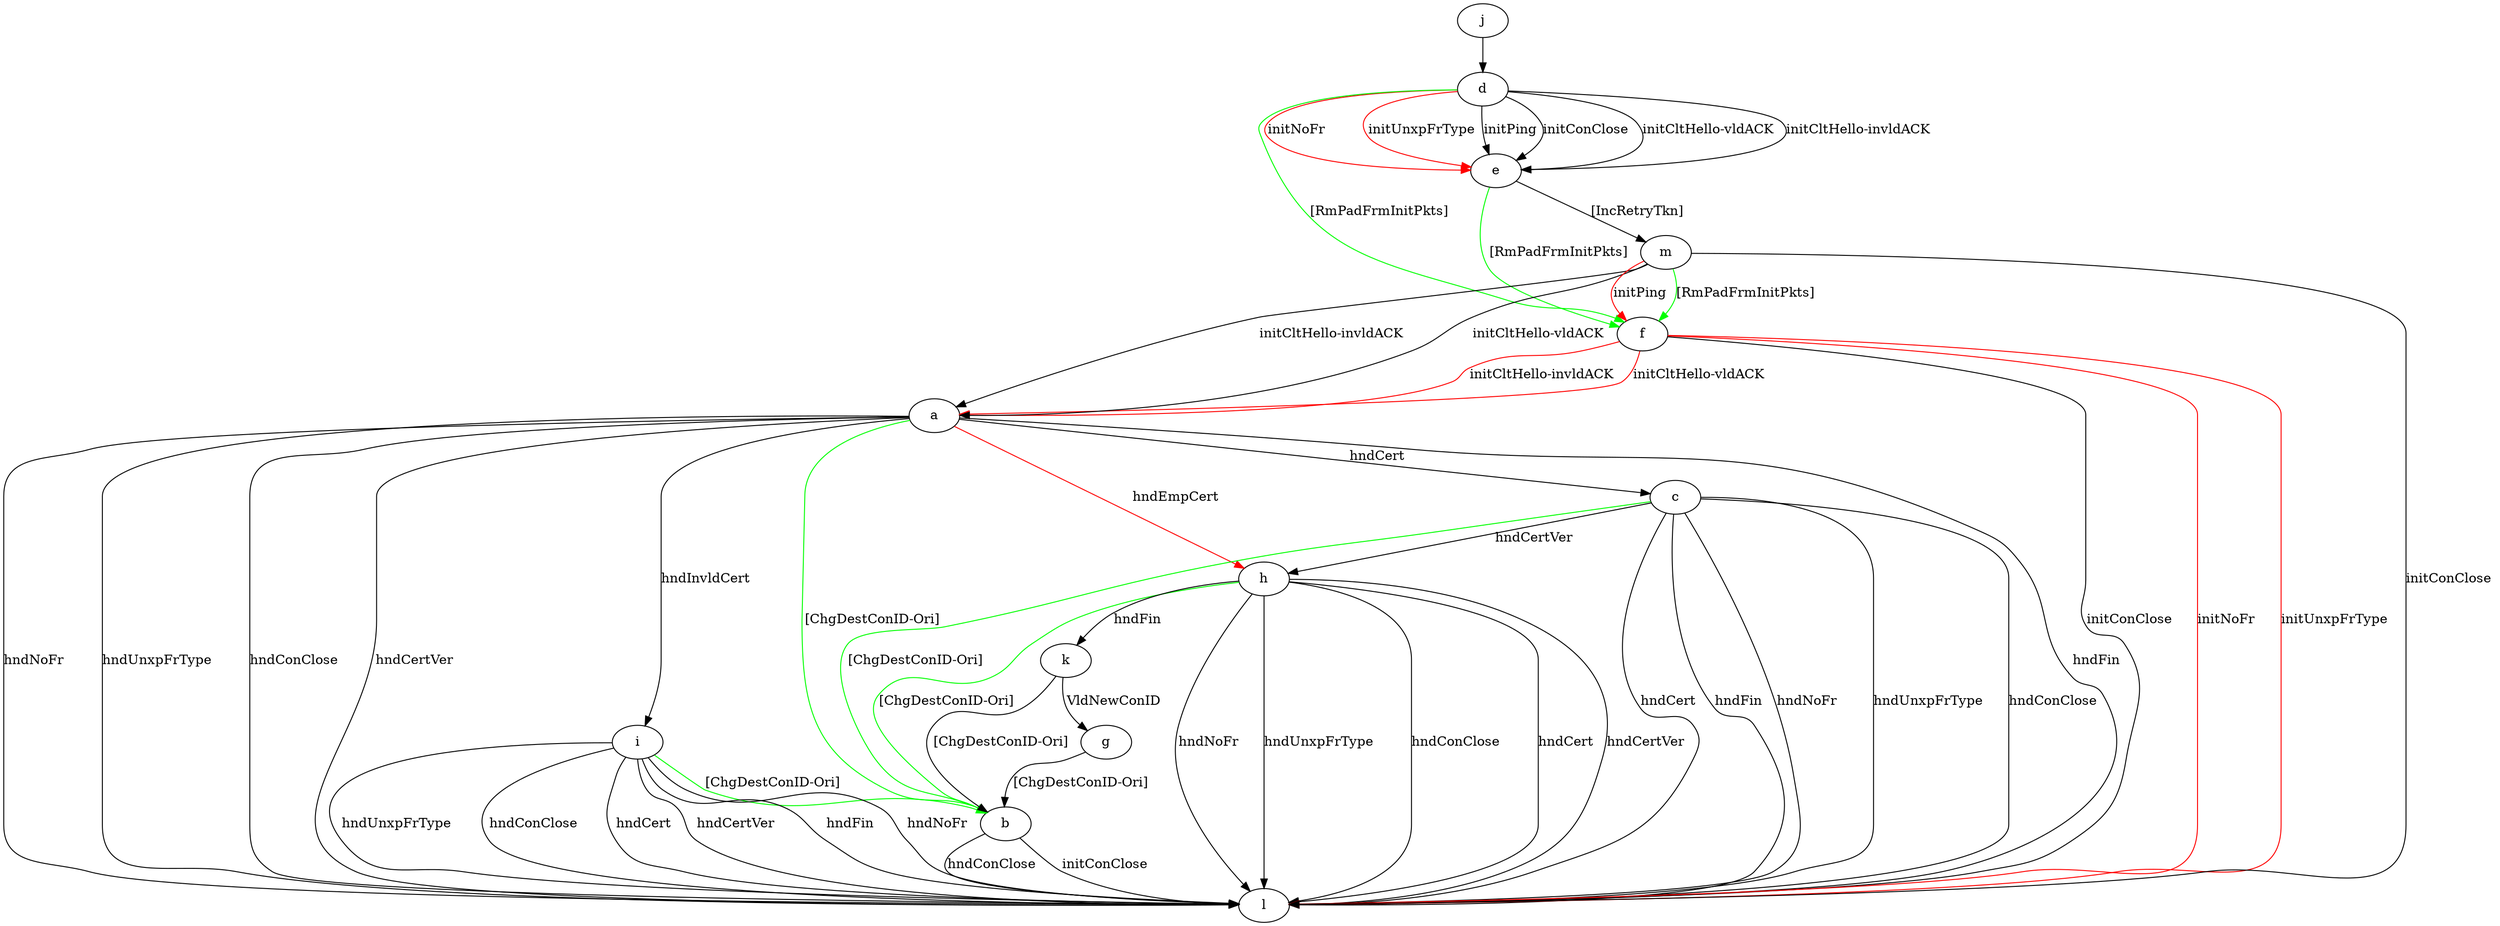 digraph "" {
	a -> b	[key=0,
		color=green,
		label="[ChgDestConID-Ori] "];
	a -> c	[key=0,
		label="hndCert "];
	a -> h	[key=0,
		color=red,
		label="hndEmpCert "];
	a -> i	[key=0,
		label="hndInvldCert "];
	a -> l	[key=0,
		label="hndFin "];
	a -> l	[key=1,
		label="hndNoFr "];
	a -> l	[key=2,
		label="hndUnxpFrType "];
	a -> l	[key=3,
		label="hndConClose "];
	a -> l	[key=4,
		label="hndCertVer "];
	b -> l	[key=0,
		label="initConClose "];
	b -> l	[key=1,
		label="hndConClose "];
	c -> b	[key=0,
		color=green,
		label="[ChgDestConID-Ori] "];
	c -> h	[key=0,
		label="hndCertVer "];
	c -> l	[key=0,
		label="hndFin "];
	c -> l	[key=1,
		label="hndNoFr "];
	c -> l	[key=2,
		label="hndUnxpFrType "];
	c -> l	[key=3,
		label="hndConClose "];
	c -> l	[key=4,
		label="hndCert "];
	d -> e	[key=0,
		label="initPing "];
	d -> e	[key=1,
		label="initConClose "];
	d -> e	[key=2,
		label="initCltHello-vldACK "];
	d -> e	[key=3,
		label="initCltHello-invldACK "];
	d -> e	[key=4,
		color=red,
		label="initNoFr "];
	d -> e	[key=5,
		color=red,
		label="initUnxpFrType "];
	d -> f	[key=0,
		color=green,
		label="[RmPadFrmInitPkts] "];
	e -> f	[key=0,
		color=green,
		label="[RmPadFrmInitPkts] "];
	e -> m	[key=0,
		label="[IncRetryTkn] "];
	f -> a	[key=0,
		color=red,
		label="initCltHello-vldACK "];
	f -> a	[key=1,
		color=red,
		label="initCltHello-invldACK "];
	f -> l	[key=0,
		label="initConClose "];
	f -> l	[key=1,
		color=red,
		label="initNoFr "];
	f -> l	[key=2,
		color=red,
		label="initUnxpFrType "];
	g -> b	[key=0,
		label="[ChgDestConID-Ori] "];
	h -> b	[key=0,
		color=green,
		label="[ChgDestConID-Ori] "];
	h -> k	[key=0,
		label="hndFin "];
	h -> l	[key=0,
		label="hndNoFr "];
	h -> l	[key=1,
		label="hndUnxpFrType "];
	h -> l	[key=2,
		label="hndConClose "];
	h -> l	[key=3,
		label="hndCert "];
	h -> l	[key=4,
		label="hndCertVer "];
	i -> b	[key=0,
		color=green,
		label="[ChgDestConID-Ori] "];
	i -> l	[key=0,
		label="hndFin "];
	i -> l	[key=1,
		label="hndNoFr "];
	i -> l	[key=2,
		label="hndUnxpFrType "];
	i -> l	[key=3,
		label="hndConClose "];
	i -> l	[key=4,
		label="hndCert "];
	i -> l	[key=5,
		label="hndCertVer "];
	j -> d	[key=0];
	k -> b	[key=0,
		label="[ChgDestConID-Ori] "];
	k -> g	[key=0,
		label="VldNewConID "];
	m -> a	[key=0,
		label="initCltHello-vldACK "];
	m -> a	[key=1,
		label="initCltHello-invldACK "];
	m -> f	[key=0,
		color=green,
		label="[RmPadFrmInitPkts] "];
	m -> f	[key=1,
		color=red,
		label="initPing "];
	m -> l	[key=0,
		label="initConClose "];
}
